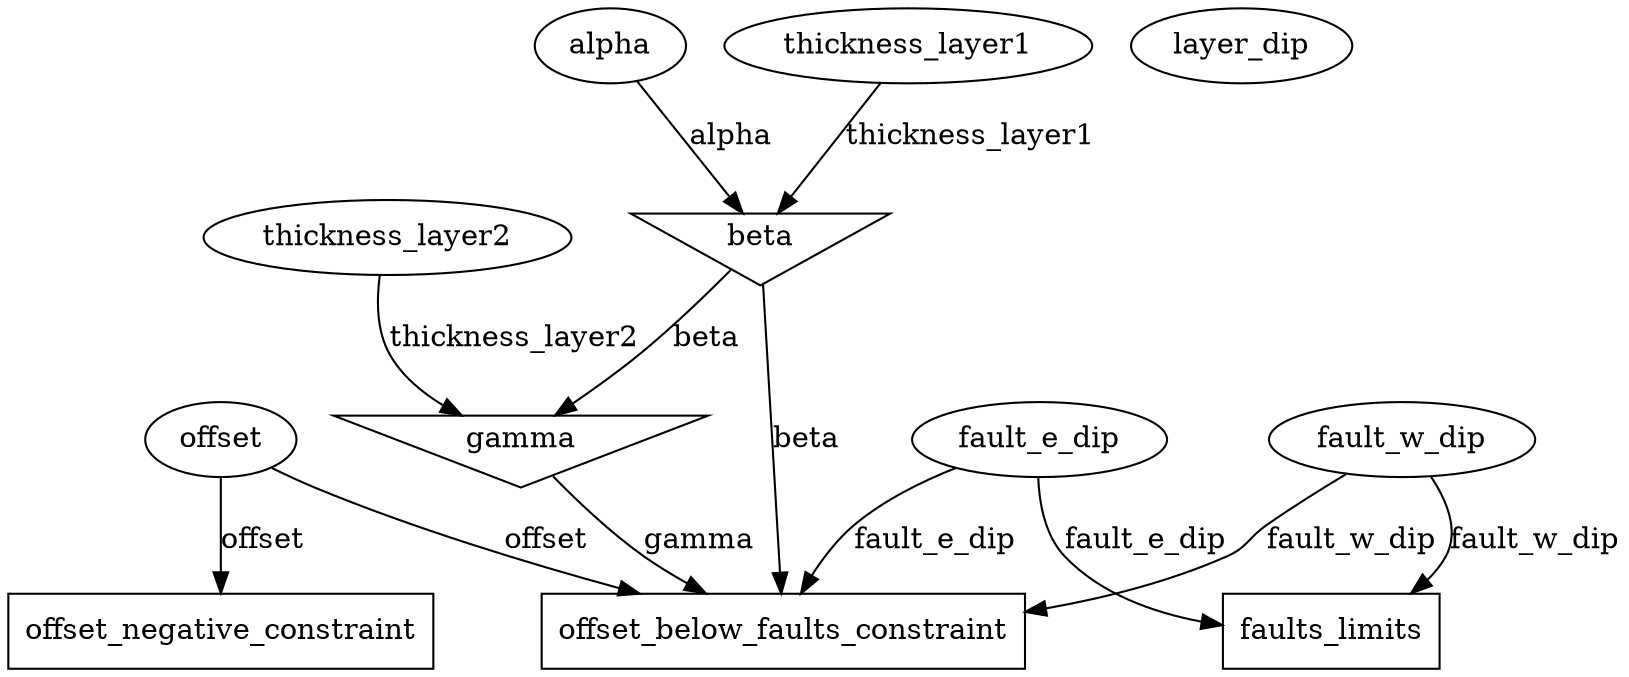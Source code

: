 digraph G {
thickness_layer2;
fault_w_dip;
beta [shape=invtriangle];
alpha;
alpha -> beta  [label=alpha];
thickness_layer1;
thickness_layer1 -> beta  [label=thickness_layer1];
gamma [shape=invtriangle];
beta -> gamma  [label=beta];
thickness_layer2 -> gamma  [label=thickness_layer2];
offset_negative_constraint [shape=box];
offset;
offset -> offset_negative_constraint  [label=offset];
offset_below_faults_constraint [shape=box];
fault_e_dip;
fault_e_dip -> offset_below_faults_constraint  [label=fault_e_dip];
beta -> offset_below_faults_constraint  [label=beta];
fault_w_dip -> offset_below_faults_constraint  [label=fault_w_dip];
gamma -> offset_below_faults_constraint  [label=gamma];
offset -> offset_below_faults_constraint  [label=offset];
faults_limits [shape=box];
fault_e_dip -> faults_limits  [label=fault_e_dip];
fault_w_dip -> faults_limits  [label=fault_w_dip];
layer_dip;
}
